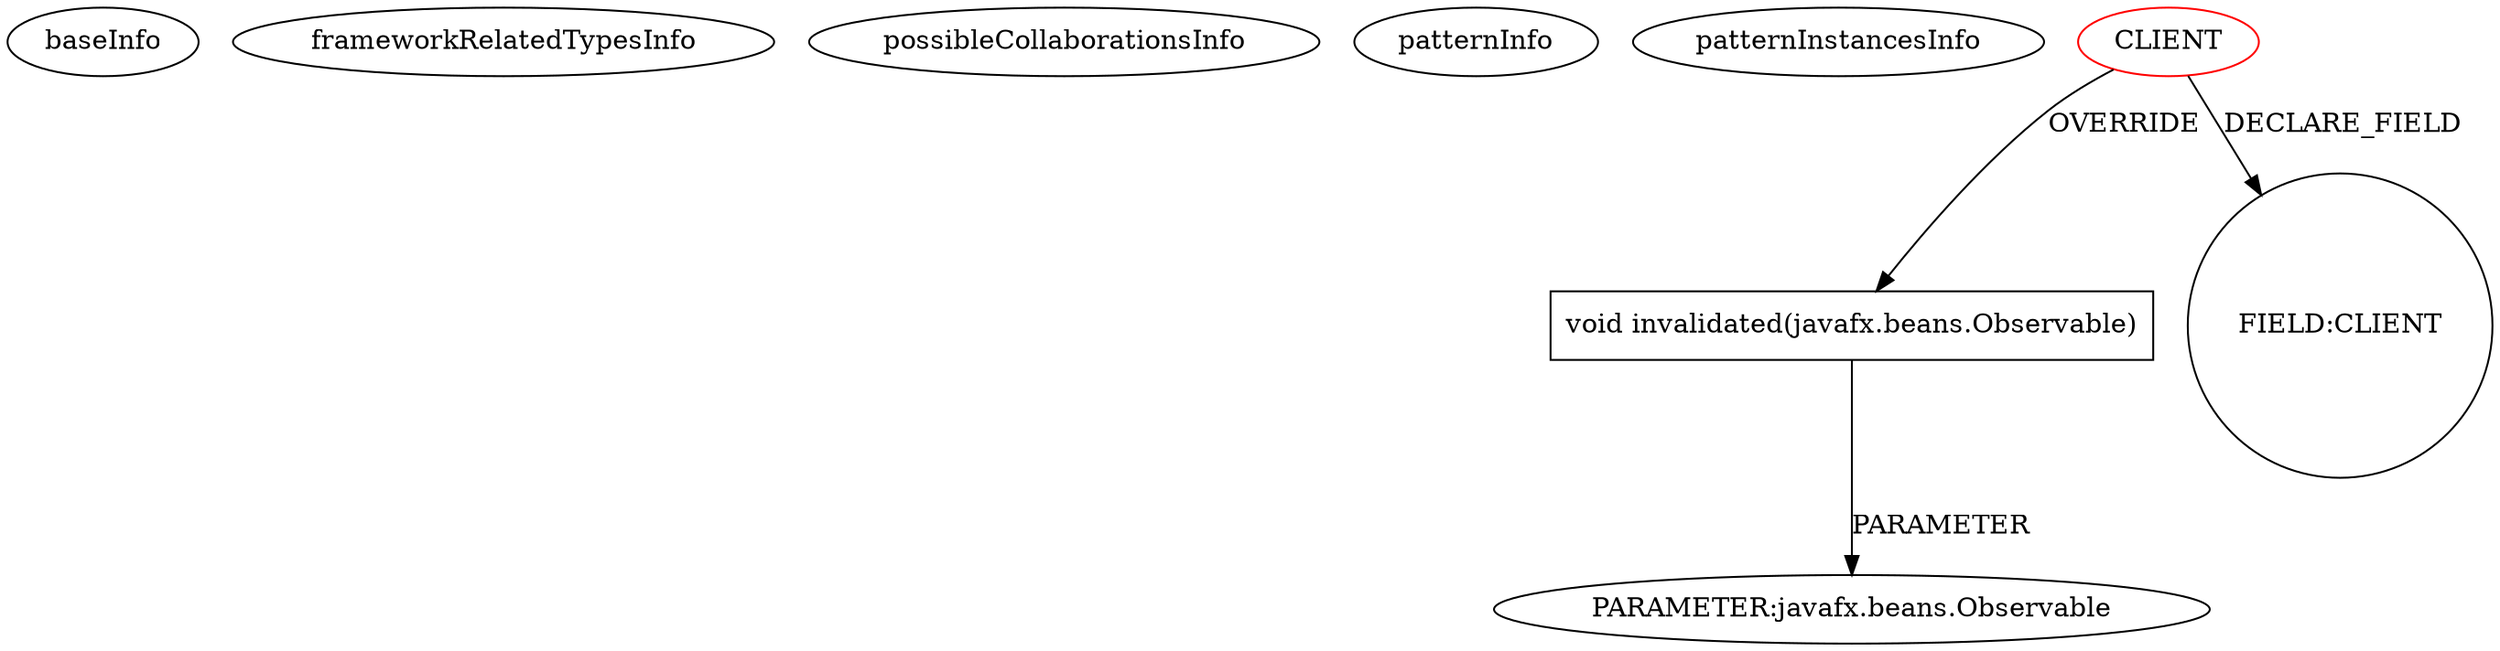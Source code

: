 digraph {
baseInfo[graphId=2179,category="pattern",isAnonymous=false,possibleRelation=false]
frameworkRelatedTypesInfo[]
possibleCollaborationsInfo[]
patternInfo[frequency=3.0,patternRootClient=0]
patternInstancesInfo[0="sebbafer-Sebanana~/sebbafer-Sebanana/Sebanana-master/src/sebanana/views/GameView.java~GameView~4132",1="sebbafer-Sebanana~/sebbafer-Sebanana/Sebanana-master/src/sebanana/views/StandaardBeeld.java~StandaardBeeld~4134",2="sebbafer-Sebanana~/sebbafer-Sebanana/Sebanana-master/src/sebanana/luisteraars/PlayerLuisteraar.java~PlayerLuisteraar~4111"]
10[label="PARAMETER:javafx.beans.Observable",vertexType="PARAMETER_DECLARATION",isFrameworkType=false]
9[label="void invalidated(javafx.beans.Observable)",vertexType="OVERRIDING_METHOD_DECLARATION",isFrameworkType=false,shape=box]
0[label="CLIENT",vertexType="ROOT_CLIENT_CLASS_DECLARATION",isFrameworkType=false,color=red]
6[label="FIELD:CLIENT",vertexType="FIELD_DECLARATION",isFrameworkType=false,shape=circle]
0->6[label="DECLARE_FIELD"]
9->10[label="PARAMETER"]
0->9[label="OVERRIDE"]
}
